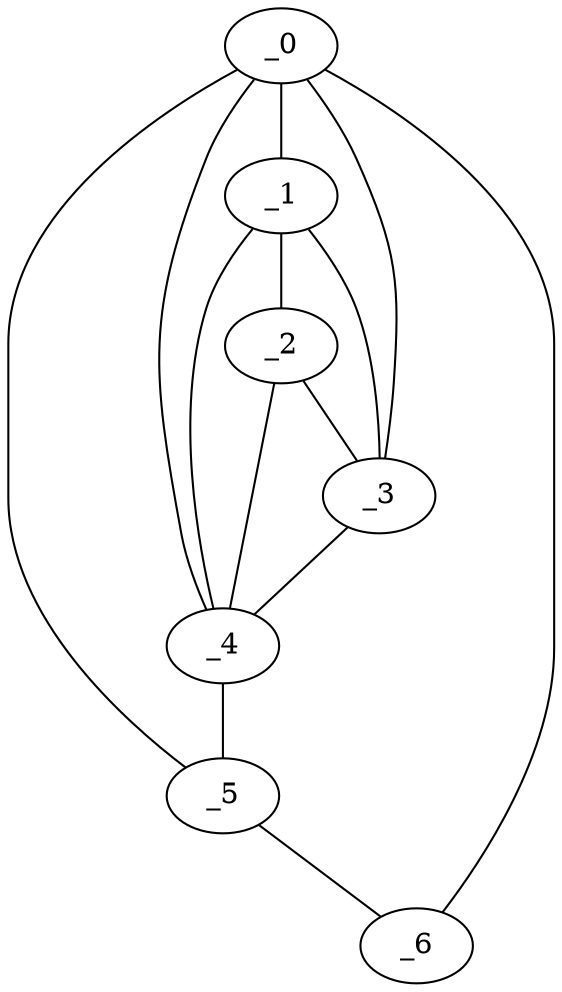 graph "obj50__255.gxl" {
	_0	 [x=47,
		y=39];
	_1	 [x=65,
		y=24];
	_0 -- _1	 [valence=2];
	_3	 [x=73,
		y=10];
	_0 -- _3	 [valence=1];
	_4	 [x=83,
		y=38];
	_0 -- _4	 [valence=1];
	_5	 [x=95,
		y=84];
	_0 -- _5	 [valence=1];
	_6	 [x=97,
		y=115];
	_0 -- _6	 [valence=1];
	_2	 [x=70,
		y=17];
	_1 -- _2	 [valence=2];
	_1 -- _3	 [valence=2];
	_1 -- _4	 [valence=2];
	_2 -- _3	 [valence=2];
	_2 -- _4	 [valence=1];
	_3 -- _4	 [valence=1];
	_4 -- _5	 [valence=1];
	_5 -- _6	 [valence=1];
}
